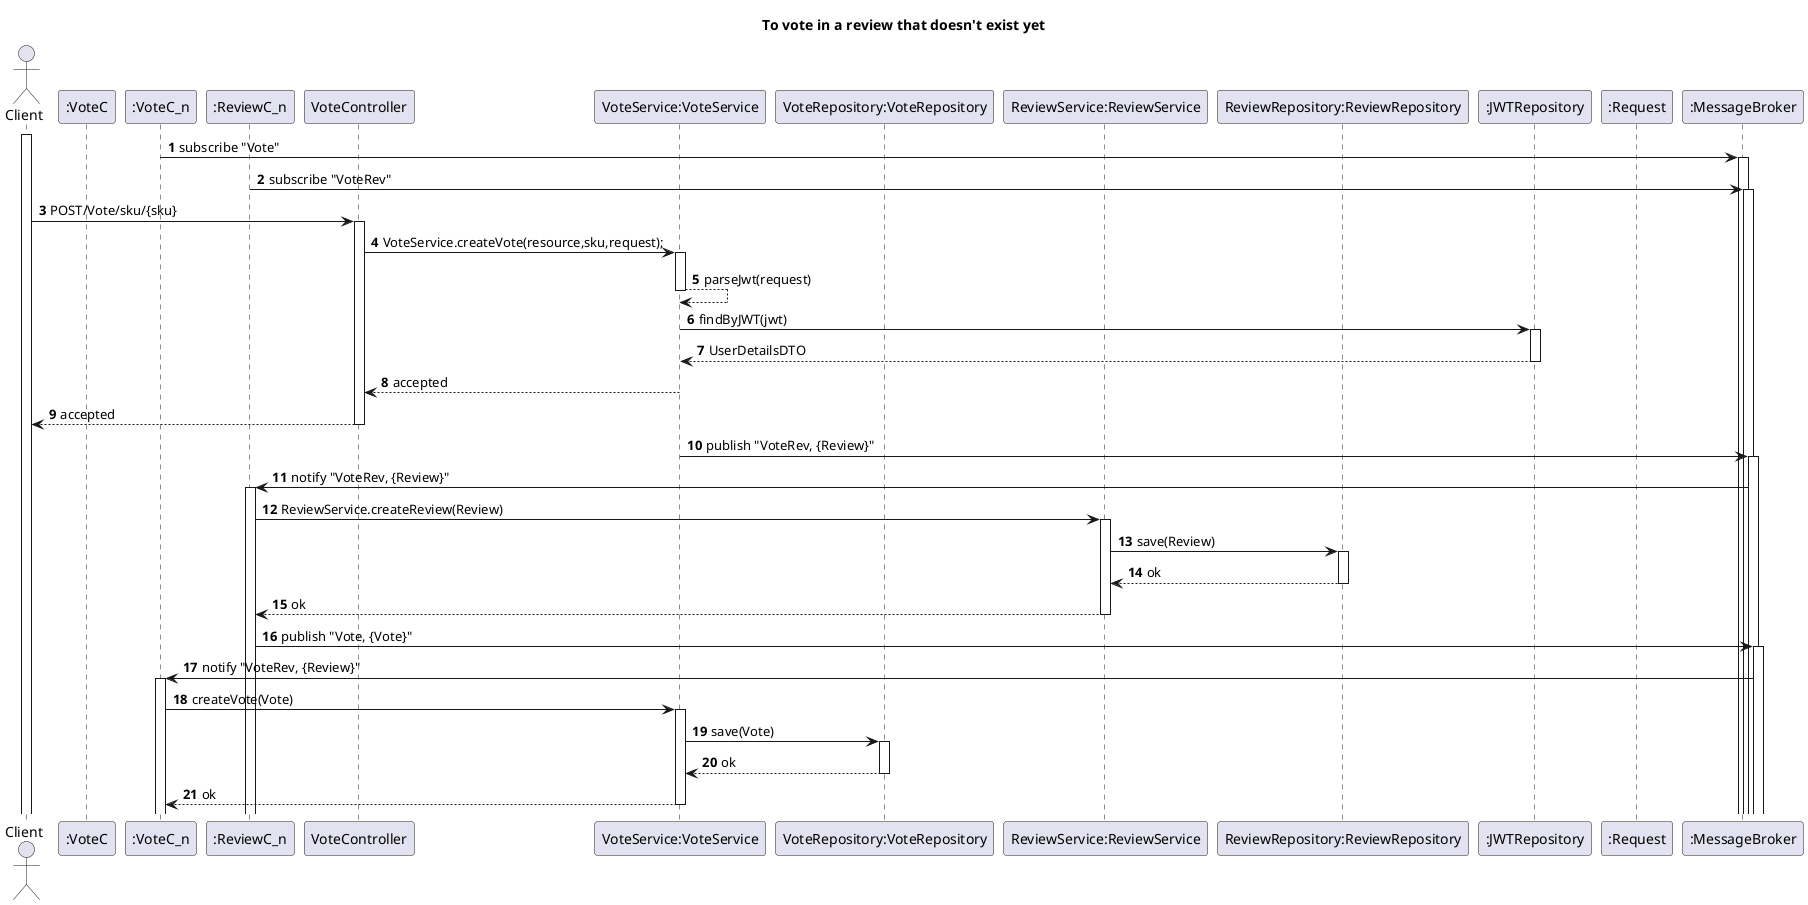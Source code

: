 @startuml
'https://plantuml.com/sequence-diagram

title To vote in a review that doesn't exist yet

autoactivate on
autonumber

actor "Client" as Client

participant ":VoteC" as voteC
participant ":VoteC_n" as voteC_n

participant ":ReviewC_n" as reviewC_n
participant "VoteController" as Ctrl
participant "VoteService:VoteService" as service
participant "VoteRepository:VoteRepository" as Repo


participant "ReviewService:ReviewService" as serviceReview
participant "ReviewRepository:ReviewRepository" as RepoReview
participant ":JWTRepository" as jwtRepository

participant ":Request" as request
participant ":MessageBroker" as broker

activate Client

voteC_n -> broker: subscribe "Vote"
reviewC_n -> broker: subscribe "VoteRev"

Client -> Ctrl : POST/Vote/sku/{sku}
Ctrl -> service : VoteService.createVote(resource,sku,request);
service --> service: parseJwt(request)
service -> jwtRepository: findByJWT(jwt)
jwtRepository --> service: UserDetailsDTO
service --> Ctrl: accepted
Ctrl --> Client: accepted

service -> broker: publish "VoteRev, {Review}"
reviewC_n <- broker: notify "VoteRev, {Review}"
reviewC_n -> serviceReview: ReviewService.createReview(Review)
serviceReview -> RepoReview: save(Review)
RepoReview --> serviceReview: ok
serviceReview --> reviewC_n: ok


reviewC_n -> broker: publish "Vote, {Vote}"
voteC_n <- broker: notify "VoteRev, {Review}"
voteC_n -> service: createVote(Vote)
service -> Repo: save(Vote)
Repo -->service: ok
service --> voteC_n: ok





@enduml
